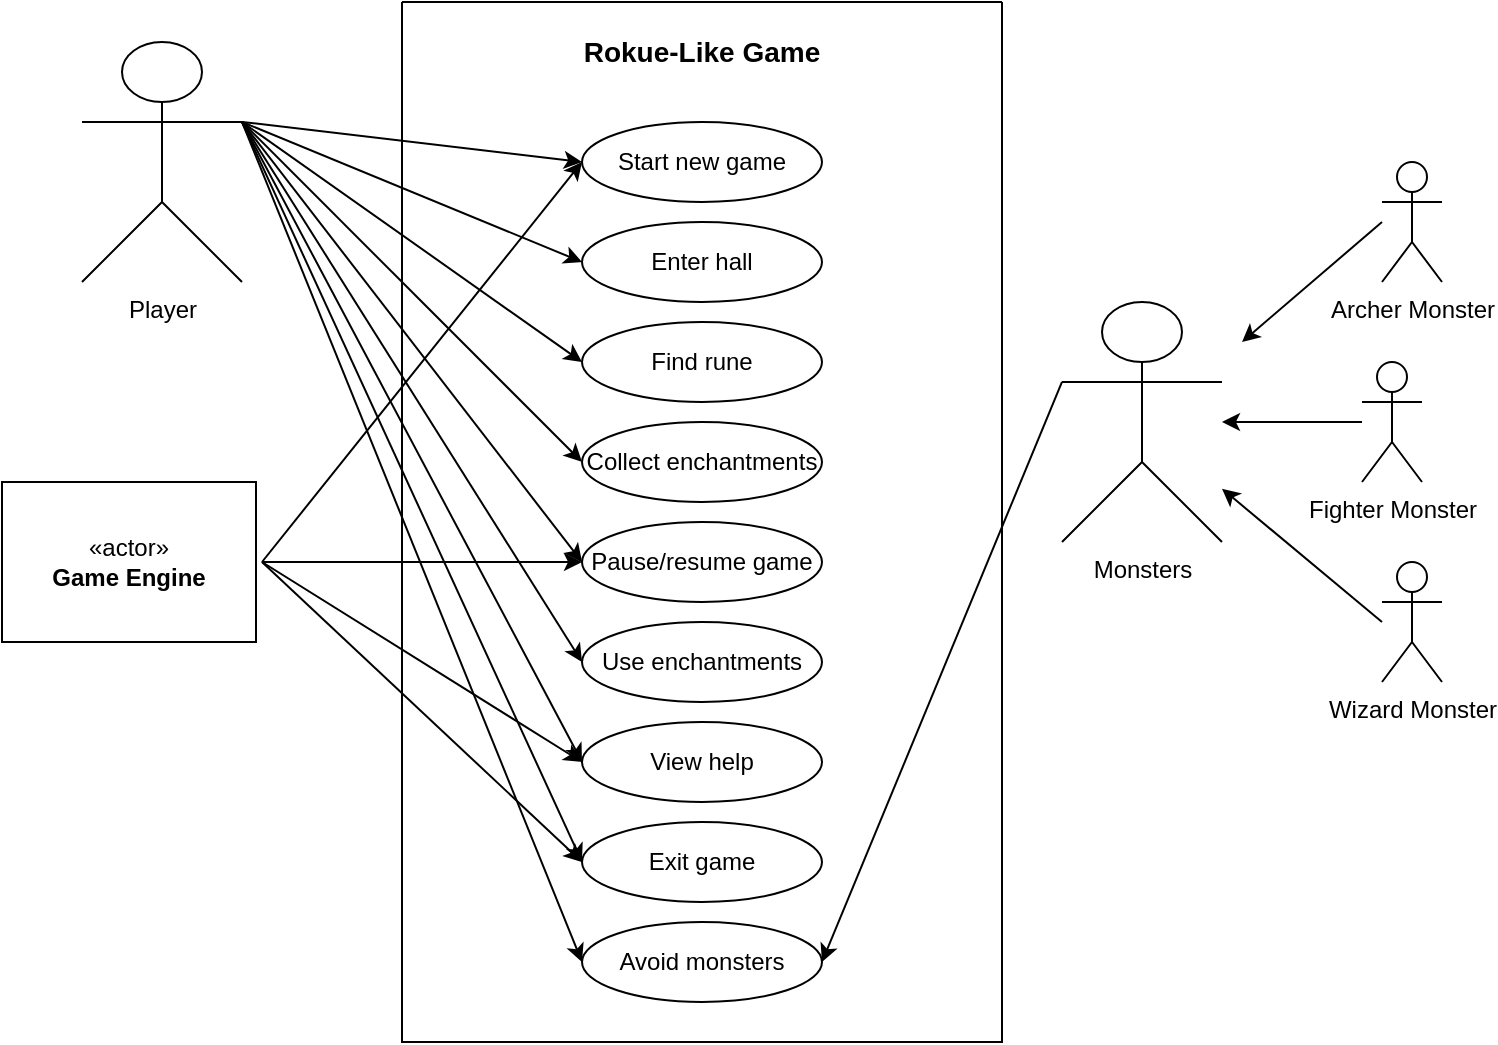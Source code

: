 <mxfile version="24.8.6">
  <diagram name="Sayfa -1" id="amoz55qUOvyxKMkHzIAd">
    <mxGraphModel dx="1593" dy="963" grid="1" gridSize="10" guides="1" tooltips="1" connect="1" arrows="1" fold="1" page="1" pageScale="1" pageWidth="827" pageHeight="1169" math="0" shadow="0">
      <root>
        <mxCell id="0" />
        <mxCell id="1" parent="0" />
        <mxCell id="lFEhJn9h5m0Hjn2l6AG--1" value="Player" style="shape=umlActor;verticalLabelPosition=bottom;verticalAlign=top;html=1;outlineConnect=0;" parent="1" vertex="1">
          <mxGeometry x="-340" y="250" width="80" height="120" as="geometry" />
        </mxCell>
        <mxCell id="lFEhJn9h5m0Hjn2l6AG--19" value="Monsters" style="shape=umlActor;verticalLabelPosition=bottom;verticalAlign=top;html=1;outlineConnect=0;" parent="1" vertex="1">
          <mxGeometry x="150" y="380" width="80" height="120" as="geometry" />
        </mxCell>
        <mxCell id="lFEhJn9h5m0Hjn2l6AG--20" value="Archer Monster" style="shape=umlActor;verticalLabelPosition=bottom;verticalAlign=top;html=1;outlineConnect=0;" parent="1" vertex="1">
          <mxGeometry x="310" y="310" width="30" height="60" as="geometry" />
        </mxCell>
        <mxCell id="lFEhJn9h5m0Hjn2l6AG--23" value="Fighter Monster" style="shape=umlActor;verticalLabelPosition=bottom;verticalAlign=top;html=1;outlineConnect=0;" parent="1" vertex="1">
          <mxGeometry x="300" y="410" width="30" height="60" as="geometry" />
        </mxCell>
        <mxCell id="lFEhJn9h5m0Hjn2l6AG--24" value="Wizard Monster" style="shape=umlActor;verticalLabelPosition=bottom;verticalAlign=top;html=1;outlineConnect=0;" parent="1" vertex="1">
          <mxGeometry x="310" y="510" width="30" height="60" as="geometry" />
        </mxCell>
        <mxCell id="lFEhJn9h5m0Hjn2l6AG--32" value="" style="endArrow=classic;html=1;rounded=0;" parent="1" target="lFEhJn9h5m0Hjn2l6AG--19" edge="1">
          <mxGeometry width="50" height="50" relative="1" as="geometry">
            <mxPoint x="310" y="540" as="sourcePoint" />
            <mxPoint x="200" y="520" as="targetPoint" />
          </mxGeometry>
        </mxCell>
        <mxCell id="lFEhJn9h5m0Hjn2l6AG--33" value="" style="endArrow=classic;html=1;rounded=0;" parent="1" target="lFEhJn9h5m0Hjn2l6AG--19" edge="1">
          <mxGeometry width="50" height="50" relative="1" as="geometry">
            <mxPoint x="300" y="440" as="sourcePoint" />
            <mxPoint x="240" y="481" as="targetPoint" />
          </mxGeometry>
        </mxCell>
        <mxCell id="lFEhJn9h5m0Hjn2l6AG--34" value="" style="endArrow=classic;html=1;rounded=0;" parent="1" edge="1">
          <mxGeometry width="50" height="50" relative="1" as="geometry">
            <mxPoint x="310" y="340" as="sourcePoint" />
            <mxPoint x="240" y="400" as="targetPoint" />
          </mxGeometry>
        </mxCell>
        <mxCell id="lFEhJn9h5m0Hjn2l6AG--38" value="" style="endArrow=classic;html=1;rounded=0;entryX=0;entryY=0.5;entryDx=0;entryDy=0;" parent="1" target="lFEhJn9h5m0Hjn2l6AG--8" edge="1">
          <mxGeometry width="50" height="50" relative="1" as="geometry">
            <mxPoint x="-260" y="290" as="sourcePoint" />
            <mxPoint x="-100" y="240" as="targetPoint" />
          </mxGeometry>
        </mxCell>
        <mxCell id="lFEhJn9h5m0Hjn2l6AG--39" value="" style="endArrow=classic;html=1;rounded=0;entryX=0;entryY=0.5;entryDx=0;entryDy=0;" parent="1" target="lFEhJn9h5m0Hjn2l6AG--9" edge="1">
          <mxGeometry width="50" height="50" relative="1" as="geometry">
            <mxPoint x="-260" y="290" as="sourcePoint" />
            <mxPoint x="-100" y="290" as="targetPoint" />
          </mxGeometry>
        </mxCell>
        <mxCell id="lFEhJn9h5m0Hjn2l6AG--40" value="" style="endArrow=classic;html=1;rounded=0;entryX=0;entryY=0.5;entryDx=0;entryDy=0;" parent="1" target="lFEhJn9h5m0Hjn2l6AG--10" edge="1">
          <mxGeometry width="50" height="50" relative="1" as="geometry">
            <mxPoint x="-260" y="290" as="sourcePoint" />
            <mxPoint x="-90" y="300" as="targetPoint" />
          </mxGeometry>
        </mxCell>
        <mxCell id="lFEhJn9h5m0Hjn2l6AG--41" value="" style="endArrow=classic;html=1;rounded=0;entryX=0;entryY=0.5;entryDx=0;entryDy=0;exitX=1;exitY=0.333;exitDx=0;exitDy=0;exitPerimeter=0;" parent="1" source="lFEhJn9h5m0Hjn2l6AG--1" target="lFEhJn9h5m0Hjn2l6AG--12" edge="1">
          <mxGeometry width="50" height="50" relative="1" as="geometry">
            <mxPoint x="-170" y="400" as="sourcePoint" />
            <mxPoint x="-80" y="310" as="targetPoint" />
          </mxGeometry>
        </mxCell>
        <mxCell id="lFEhJn9h5m0Hjn2l6AG--42" value="" style="endArrow=classic;html=1;rounded=0;entryX=0;entryY=0.5;entryDx=0;entryDy=0;exitX=1;exitY=0.333;exitDx=0;exitDy=0;exitPerimeter=0;" parent="1" source="lFEhJn9h5m0Hjn2l6AG--1" target="lFEhJn9h5m0Hjn2l6AG--11" edge="1">
          <mxGeometry width="50" height="50" relative="1" as="geometry">
            <mxPoint x="-160" y="410" as="sourcePoint" />
            <mxPoint x="-70" y="320" as="targetPoint" />
          </mxGeometry>
        </mxCell>
        <mxCell id="lFEhJn9h5m0Hjn2l6AG--43" value="" style="endArrow=classic;html=1;rounded=0;entryX=0;entryY=0.5;entryDx=0;entryDy=0;exitX=1;exitY=0.333;exitDx=0;exitDy=0;exitPerimeter=0;" parent="1" source="lFEhJn9h5m0Hjn2l6AG--1" target="lFEhJn9h5m0Hjn2l6AG--14" edge="1">
          <mxGeometry width="50" height="50" relative="1" as="geometry">
            <mxPoint x="-150" y="420" as="sourcePoint" />
            <mxPoint x="-60" y="330" as="targetPoint" />
          </mxGeometry>
        </mxCell>
        <mxCell id="lFEhJn9h5m0Hjn2l6AG--44" value="" style="endArrow=classic;html=1;rounded=0;entryX=0;entryY=0.5;entryDx=0;entryDy=0;" parent="1" target="lFEhJn9h5m0Hjn2l6AG--13" edge="1">
          <mxGeometry width="50" height="50" relative="1" as="geometry">
            <mxPoint x="-260" y="290" as="sourcePoint" />
            <mxPoint x="-50" y="340" as="targetPoint" />
          </mxGeometry>
        </mxCell>
        <mxCell id="lFEhJn9h5m0Hjn2l6AG--45" value="" style="endArrow=classic;html=1;rounded=0;entryX=0;entryY=0.5;entryDx=0;entryDy=0;exitX=1;exitY=0.333;exitDx=0;exitDy=0;exitPerimeter=0;" parent="1" source="lFEhJn9h5m0Hjn2l6AG--1" target="lFEhJn9h5m0Hjn2l6AG--17" edge="1">
          <mxGeometry width="50" height="50" relative="1" as="geometry">
            <mxPoint x="-200" y="380" as="sourcePoint" />
            <mxPoint x="-40" y="350" as="targetPoint" />
          </mxGeometry>
        </mxCell>
        <mxCell id="lFEhJn9h5m0Hjn2l6AG--47" value="" style="endArrow=classic;html=1;rounded=0;entryX=1;entryY=0.5;entryDx=0;entryDy=0;exitX=0;exitY=0.333;exitDx=0;exitDy=0;exitPerimeter=0;" parent="1" source="lFEhJn9h5m0Hjn2l6AG--19" target="lFEhJn9h5m0Hjn2l6AG--17" edge="1">
          <mxGeometry width="50" height="50" relative="1" as="geometry">
            <mxPoint x="150" y="570" as="sourcePoint" />
            <mxPoint x="200" y="520" as="targetPoint" />
          </mxGeometry>
        </mxCell>
        <mxCell id="NydO8VDSdEUmjiB7iGCL-2" value="«actor»&lt;br&gt;&lt;b&gt;Game Engine&lt;/b&gt;" style="html=1;whiteSpace=wrap;" parent="1" vertex="1">
          <mxGeometry x="-380" y="470" width="127" height="80" as="geometry" />
        </mxCell>
        <mxCell id="NydO8VDSdEUmjiB7iGCL-8" value="" style="endArrow=classic;html=1;rounded=0;entryX=0;entryY=0.5;entryDx=0;entryDy=0;exitX=1;exitY=0.333;exitDx=0;exitDy=0;exitPerimeter=0;" parent="1" target="lFEhJn9h5m0Hjn2l6AG--5" edge="1">
          <mxGeometry width="50" height="50" relative="1" as="geometry">
            <mxPoint x="-250" y="510" as="sourcePoint" />
            <mxPoint x="-100" y="450" as="targetPoint" />
          </mxGeometry>
        </mxCell>
        <mxCell id="NydO8VDSdEUmjiB7iGCL-9" value="" style="endArrow=classic;html=1;rounded=0;exitX=1;exitY=0.333;exitDx=0;exitDy=0;exitPerimeter=0;entryX=0;entryY=0.5;entryDx=0;entryDy=0;" parent="1" target="lFEhJn9h5m0Hjn2l6AG--12" edge="1">
          <mxGeometry width="50" height="50" relative="1" as="geometry">
            <mxPoint x="-250" y="510" as="sourcePoint" />
            <mxPoint x="-110" y="430" as="targetPoint" />
          </mxGeometry>
        </mxCell>
        <mxCell id="NydO8VDSdEUmjiB7iGCL-10" value="" style="endArrow=classic;html=1;rounded=0;exitX=1;exitY=0.333;exitDx=0;exitDy=0;exitPerimeter=0;entryX=0;entryY=0.5;entryDx=0;entryDy=0;" parent="1" target="lFEhJn9h5m0Hjn2l6AG--14" edge="1">
          <mxGeometry width="50" height="50" relative="1" as="geometry">
            <mxPoint x="-250" y="510" as="sourcePoint" />
            <mxPoint x="-110" y="530" as="targetPoint" />
          </mxGeometry>
        </mxCell>
        <mxCell id="NydO8VDSdEUmjiB7iGCL-11" value="" style="endArrow=classic;html=1;rounded=0;exitX=1;exitY=0.333;exitDx=0;exitDy=0;exitPerimeter=0;entryX=0;entryY=0.5;entryDx=0;entryDy=0;" parent="1" target="lFEhJn9h5m0Hjn2l6AG--13" edge="1">
          <mxGeometry width="50" height="50" relative="1" as="geometry">
            <mxPoint x="-250" y="510" as="sourcePoint" />
            <mxPoint x="-110" y="580" as="targetPoint" />
          </mxGeometry>
        </mxCell>
        <mxCell id="DNC0VFlXYT1_TxPYI0Tc-3" value="" style="swimlane;startSize=0;" parent="1" vertex="1">
          <mxGeometry x="-180" y="230" width="300" height="520" as="geometry" />
        </mxCell>
        <mxCell id="DNC0VFlXYT1_TxPYI0Tc-4" value="&lt;font style=&quot;font-size: 14px;&quot;&gt;&lt;b&gt;Rokue-Like Game&lt;/b&gt;&lt;/font&gt;" style="text;html=1;align=center;verticalAlign=middle;whiteSpace=wrap;rounded=0;" parent="DNC0VFlXYT1_TxPYI0Tc-3" vertex="1">
          <mxGeometry x="80" y="10" width="140" height="30" as="geometry" />
        </mxCell>
        <mxCell id="lFEhJn9h5m0Hjn2l6AG--5" value="Start new game" style="ellipse;whiteSpace=wrap;html=1;" parent="DNC0VFlXYT1_TxPYI0Tc-3" vertex="1">
          <mxGeometry x="90" y="60" width="120" height="40" as="geometry" />
        </mxCell>
        <mxCell id="lFEhJn9h5m0Hjn2l6AG--8" value="Enter hall" style="ellipse;whiteSpace=wrap;html=1;" parent="DNC0VFlXYT1_TxPYI0Tc-3" vertex="1">
          <mxGeometry x="90" y="110" width="120" height="40" as="geometry" />
        </mxCell>
        <mxCell id="lFEhJn9h5m0Hjn2l6AG--9" value="Find rune" style="ellipse;whiteSpace=wrap;html=1;" parent="DNC0VFlXYT1_TxPYI0Tc-3" vertex="1">
          <mxGeometry x="90" y="160" width="120" height="40" as="geometry" />
        </mxCell>
        <mxCell id="lFEhJn9h5m0Hjn2l6AG--10" value="Use enchantments" style="ellipse;whiteSpace=wrap;html=1;" parent="DNC0VFlXYT1_TxPYI0Tc-3" vertex="1">
          <mxGeometry x="90" y="310" width="120" height="40" as="geometry" />
        </mxCell>
        <mxCell id="lFEhJn9h5m0Hjn2l6AG--12" value="Pause/resume game" style="ellipse;whiteSpace=wrap;html=1;" parent="DNC0VFlXYT1_TxPYI0Tc-3" vertex="1">
          <mxGeometry x="90" y="260" width="120" height="40" as="geometry" />
        </mxCell>
        <mxCell id="lFEhJn9h5m0Hjn2l6AG--13" value="Exit game" style="ellipse;whiteSpace=wrap;html=1;" parent="DNC0VFlXYT1_TxPYI0Tc-3" vertex="1">
          <mxGeometry x="90" y="410" width="120" height="40" as="geometry" />
        </mxCell>
        <mxCell id="lFEhJn9h5m0Hjn2l6AG--14" value="View help" style="ellipse;whiteSpace=wrap;html=1;" parent="DNC0VFlXYT1_TxPYI0Tc-3" vertex="1">
          <mxGeometry x="90" y="360" width="120" height="40" as="geometry" />
        </mxCell>
        <mxCell id="lFEhJn9h5m0Hjn2l6AG--17" value="Avoid monsters" style="ellipse;whiteSpace=wrap;html=1;" parent="DNC0VFlXYT1_TxPYI0Tc-3" vertex="1">
          <mxGeometry x="90" y="460" width="120" height="40" as="geometry" />
        </mxCell>
        <mxCell id="lFEhJn9h5m0Hjn2l6AG--11" value="Collect enchantments" style="ellipse;whiteSpace=wrap;html=1;" parent="DNC0VFlXYT1_TxPYI0Tc-3" vertex="1">
          <mxGeometry x="90" y="210" width="120" height="40" as="geometry" />
        </mxCell>
        <mxCell id="lFEhJn9h5m0Hjn2l6AG--37" value="" style="endArrow=classic;html=1;rounded=0;entryX=0;entryY=0.5;entryDx=0;entryDy=0;exitX=1;exitY=0.333;exitDx=0;exitDy=0;exitPerimeter=0;" parent="1" source="lFEhJn9h5m0Hjn2l6AG--1" target="lFEhJn9h5m0Hjn2l6AG--5" edge="1">
          <mxGeometry width="50" height="50" relative="1" as="geometry">
            <mxPoint x="150" y="570" as="sourcePoint" />
            <mxPoint x="200" y="520" as="targetPoint" />
          </mxGeometry>
        </mxCell>
      </root>
    </mxGraphModel>
  </diagram>
</mxfile>

